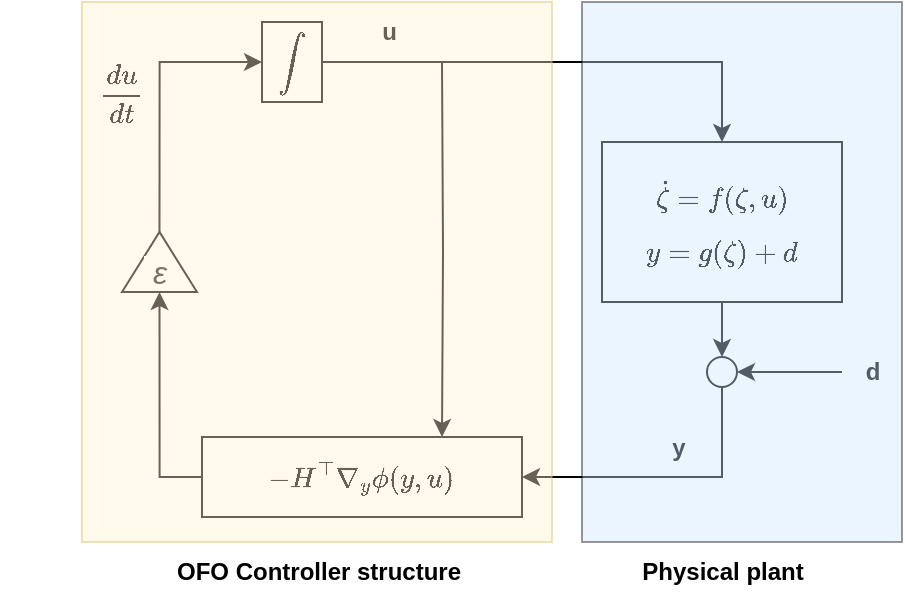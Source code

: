 <mxfile version="27.2.0">
  <diagram name="Página-1" id="1B4uSP-1t4Vm6_wY8VM8">
    <mxGraphModel dx="1188" dy="626" grid="1" gridSize="10" guides="1" tooltips="1" connect="1" arrows="1" fold="1" page="1" pageScale="1" pageWidth="827" pageHeight="1169" math="1" shadow="0">
      <root>
        <mxCell id="0" />
        <mxCell id="1" parent="0" />
        <mxCell id="Qx_oSRsaGCz2nQinu2e6-4" style="edgeStyle=orthogonalEdgeStyle;rounded=0;orthogonalLoop=1;jettySize=auto;html=1;exitX=0.5;exitY=1;exitDx=0;exitDy=0;entryX=0.5;entryY=0;entryDx=0;entryDy=0;" edge="1" parent="1" source="Qx_oSRsaGCz2nQinu2e6-1" target="Qx_oSRsaGCz2nQinu2e6-3">
          <mxGeometry relative="1" as="geometry" />
        </mxCell>
        <mxCell id="Qx_oSRsaGCz2nQinu2e6-1" value="$$\dot \zeta = f (\zeta , u)$$&lt;div&gt;&lt;div&gt;$$y = g (\zeta) + d$$&lt;/div&gt;&lt;/div&gt;" style="rounded=0;whiteSpace=wrap;html=1;" vertex="1" parent="1">
          <mxGeometry x="600" y="320" width="120" height="80" as="geometry" />
        </mxCell>
        <mxCell id="Qx_oSRsaGCz2nQinu2e6-10" style="edgeStyle=orthogonalEdgeStyle;rounded=0;orthogonalLoop=1;jettySize=auto;html=1;exitX=0.5;exitY=1;exitDx=0;exitDy=0;entryX=1;entryY=0.5;entryDx=0;entryDy=0;" edge="1" parent="1" source="Qx_oSRsaGCz2nQinu2e6-3" target="Qx_oSRsaGCz2nQinu2e6-8">
          <mxGeometry relative="1" as="geometry" />
        </mxCell>
        <mxCell id="Qx_oSRsaGCz2nQinu2e6-26" value="" style="edgeStyle=orthogonalEdgeStyle;rounded=0;orthogonalLoop=1;jettySize=auto;html=1;" edge="1" parent="1" source="Qx_oSRsaGCz2nQinu2e6-22" target="Qx_oSRsaGCz2nQinu2e6-3">
          <mxGeometry relative="1" as="geometry" />
        </mxCell>
        <mxCell id="Qx_oSRsaGCz2nQinu2e6-3" value="" style="ellipse;whiteSpace=wrap;html=1;aspect=fixed;" vertex="1" parent="1">
          <mxGeometry x="652.5" y="427.5" width="15" height="15" as="geometry" />
        </mxCell>
        <mxCell id="Qx_oSRsaGCz2nQinu2e6-13" style="edgeStyle=orthogonalEdgeStyle;rounded=0;orthogonalLoop=1;jettySize=auto;html=1;exitX=0;exitY=0.5;exitDx=0;exitDy=0;entryX=0;entryY=0.5;entryDx=0;entryDy=0;" edge="1" parent="1" source="Qx_oSRsaGCz2nQinu2e6-8" target="Qx_oSRsaGCz2nQinu2e6-12">
          <mxGeometry relative="1" as="geometry" />
        </mxCell>
        <mxCell id="Qx_oSRsaGCz2nQinu2e6-20" style="edgeStyle=orthogonalEdgeStyle;rounded=0;orthogonalLoop=1;jettySize=auto;html=1;exitX=0.75;exitY=0;exitDx=0;exitDy=0;entryX=0.75;entryY=0;entryDx=0;entryDy=0;" edge="1" parent="1" target="Qx_oSRsaGCz2nQinu2e6-8">
          <mxGeometry relative="1" as="geometry">
            <mxPoint x="520" y="280" as="sourcePoint" />
          </mxGeometry>
        </mxCell>
        <mxCell id="Qx_oSRsaGCz2nQinu2e6-8" value="$$ - H^\top \nabla_y \phi (y,u)$$" style="whiteSpace=wrap;html=1;" vertex="1" parent="1">
          <mxGeometry x="400" y="467.5" width="160" height="40" as="geometry" />
        </mxCell>
        <mxCell id="Qx_oSRsaGCz2nQinu2e6-17" style="edgeStyle=orthogonalEdgeStyle;rounded=0;orthogonalLoop=1;jettySize=auto;html=1;exitX=1;exitY=0.5;exitDx=0;exitDy=0;entryX=0;entryY=0.5;entryDx=0;entryDy=0;" edge="1" parent="1" source="Qx_oSRsaGCz2nQinu2e6-12" target="Qx_oSRsaGCz2nQinu2e6-14">
          <mxGeometry relative="1" as="geometry" />
        </mxCell>
        <mxCell id="Qx_oSRsaGCz2nQinu2e6-12" value="" style="triangle;whiteSpace=wrap;html=1;rotation=-90;direction=east;flipH=0;flipV=1;" vertex="1" parent="1">
          <mxGeometry x="363.75" y="361.25" width="30" height="37.5" as="geometry" />
        </mxCell>
        <mxCell id="Qx_oSRsaGCz2nQinu2e6-15" style="edgeStyle=orthogonalEdgeStyle;rounded=0;orthogonalLoop=1;jettySize=auto;html=1;exitX=1;exitY=0.5;exitDx=0;exitDy=0;entryX=0.5;entryY=0;entryDx=0;entryDy=0;" edge="1" parent="1" source="Qx_oSRsaGCz2nQinu2e6-14" target="Qx_oSRsaGCz2nQinu2e6-1">
          <mxGeometry relative="1" as="geometry" />
        </mxCell>
        <mxCell id="Qx_oSRsaGCz2nQinu2e6-14" value="$$\int$$" style="rounded=0;whiteSpace=wrap;html=1;" vertex="1" parent="1">
          <mxGeometry x="430" y="260" width="30" height="40" as="geometry" />
        </mxCell>
        <mxCell id="Qx_oSRsaGCz2nQinu2e6-18" value="&lt;b&gt;u&amp;nbsp;&lt;/b&gt;" style="text;html=1;align=center;verticalAlign=middle;resizable=0;points=[];autosize=1;strokeColor=none;fillColor=none;" vertex="1" parent="1">
          <mxGeometry x="480" y="250" width="30" height="30" as="geometry" />
        </mxCell>
        <mxCell id="Qx_oSRsaGCz2nQinu2e6-21" value="&lt;b&gt;y&lt;/b&gt;" style="text;html=1;align=center;verticalAlign=middle;resizable=0;points=[];autosize=1;strokeColor=none;fillColor=none;" vertex="1" parent="1">
          <mxGeometry x="622.5" y="457.5" width="30" height="30" as="geometry" />
        </mxCell>
        <mxCell id="Qx_oSRsaGCz2nQinu2e6-22" value="&lt;b&gt;d&lt;/b&gt;" style="text;html=1;align=center;verticalAlign=middle;resizable=0;points=[];autosize=1;strokeColor=none;fillColor=none;" vertex="1" parent="1">
          <mxGeometry x="720" y="420" width="30" height="30" as="geometry" />
        </mxCell>
        <mxCell id="Qx_oSRsaGCz2nQinu2e6-28" value="&lt;b&gt;$$\frac{du}{dt}$$&lt;/b&gt;" style="text;html=1;align=center;verticalAlign=middle;resizable=0;points=[];autosize=1;strokeColor=none;fillColor=none;" vertex="1" parent="1">
          <mxGeometry x="299" y="280" width="120" height="30" as="geometry" />
        </mxCell>
        <mxCell id="Qx_oSRsaGCz2nQinu2e6-30" value="&lt;i style=&quot;color: rgb(31, 31, 31); font-family: &amp;quot;Google Sans&amp;quot;, Arial, sans-serif; font-size: 16px; font-variant-ligatures: normal; font-variant-caps: normal; font-weight: 500; letter-spacing: normal; orphans: 2; text-align: left; text-indent: 0px; text-transform: none; widows: 2; word-spacing: 0px; -webkit-text-stroke-width: 0px; white-space: normal; background-color: rgb(255, 255, 255); text-decoration-thickness: initial; text-decoration-style: initial; text-decoration-color: initial;&quot;&gt;&lt;span&gt;&amp;nbsp;&lt;/span&gt;ε&lt;/i&gt;" style="text;whiteSpace=wrap;html=1;" vertex="1" parent="1">
          <mxGeometry x="368.75" y="368.75" width="20" height="30" as="geometry" />
        </mxCell>
        <mxCell id="Qx_oSRsaGCz2nQinu2e6-32" value="" style="rounded=0;whiteSpace=wrap;html=1;fillColor=#CCE5FF;opacity=40;" vertex="1" parent="1">
          <mxGeometry x="590" y="250" width="160" height="270" as="geometry" />
        </mxCell>
        <mxCell id="Qx_oSRsaGCz2nQinu2e6-33" value="" style="rounded=0;whiteSpace=wrap;html=1;fillColor=#fff2cc;opacity=40;strokeColor=#d6b656;" vertex="1" parent="1">
          <mxGeometry x="340" y="250" width="235" height="270" as="geometry" />
        </mxCell>
        <mxCell id="Qx_oSRsaGCz2nQinu2e6-34" value="&lt;b&gt;OFO Controller structure&lt;/b&gt;" style="text;html=1;align=center;verticalAlign=middle;resizable=0;points=[];autosize=1;strokeColor=none;fillColor=none;" vertex="1" parent="1">
          <mxGeometry x="372.5" y="520" width="170" height="30" as="geometry" />
        </mxCell>
        <mxCell id="Qx_oSRsaGCz2nQinu2e6-35" value="&lt;b&gt;Physical plant&lt;/b&gt;" style="text;html=1;align=center;verticalAlign=middle;resizable=0;points=[];autosize=1;strokeColor=none;fillColor=none;" vertex="1" parent="1">
          <mxGeometry x="610" y="520" width="100" height="30" as="geometry" />
        </mxCell>
      </root>
    </mxGraphModel>
  </diagram>
</mxfile>
